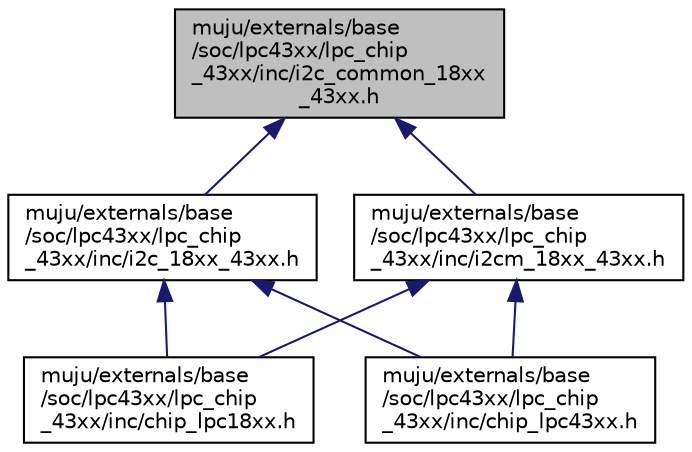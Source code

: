 digraph "muju/externals/base/soc/lpc43xx/lpc_chip_43xx/inc/i2c_common_18xx_43xx.h"
{
  edge [fontname="Helvetica",fontsize="10",labelfontname="Helvetica",labelfontsize="10"];
  node [fontname="Helvetica",fontsize="10",shape=record];
  Node1 [label="muju/externals/base\l/soc/lpc43xx/lpc_chip\l_43xx/inc/i2c_common_18xx\l_43xx.h",height=0.2,width=0.4,color="black", fillcolor="grey75", style="filled", fontcolor="black"];
  Node1 -> Node2 [dir="back",color="midnightblue",fontsize="10",style="solid",fontname="Helvetica"];
  Node2 [label="muju/externals/base\l/soc/lpc43xx/lpc_chip\l_43xx/inc/i2c_18xx_43xx.h",height=0.2,width=0.4,color="black", fillcolor="white", style="filled",URL="$i2c__18xx__43xx_8h.html"];
  Node2 -> Node3 [dir="back",color="midnightblue",fontsize="10",style="solid",fontname="Helvetica"];
  Node3 [label="muju/externals/base\l/soc/lpc43xx/lpc_chip\l_43xx/inc/chip_lpc18xx.h",height=0.2,width=0.4,color="black", fillcolor="white", style="filled",URL="$chip__lpc18xx_8h.html"];
  Node2 -> Node4 [dir="back",color="midnightblue",fontsize="10",style="solid",fontname="Helvetica"];
  Node4 [label="muju/externals/base\l/soc/lpc43xx/lpc_chip\l_43xx/inc/chip_lpc43xx.h",height=0.2,width=0.4,color="black", fillcolor="white", style="filled",URL="$chip__lpc43xx_8h.html"];
  Node1 -> Node5 [dir="back",color="midnightblue",fontsize="10",style="solid",fontname="Helvetica"];
  Node5 [label="muju/externals/base\l/soc/lpc43xx/lpc_chip\l_43xx/inc/i2cm_18xx_43xx.h",height=0.2,width=0.4,color="black", fillcolor="white", style="filled",URL="$i2cm__18xx__43xx_8h.html"];
  Node5 -> Node3 [dir="back",color="midnightblue",fontsize="10",style="solid",fontname="Helvetica"];
  Node5 -> Node4 [dir="back",color="midnightblue",fontsize="10",style="solid",fontname="Helvetica"];
}
